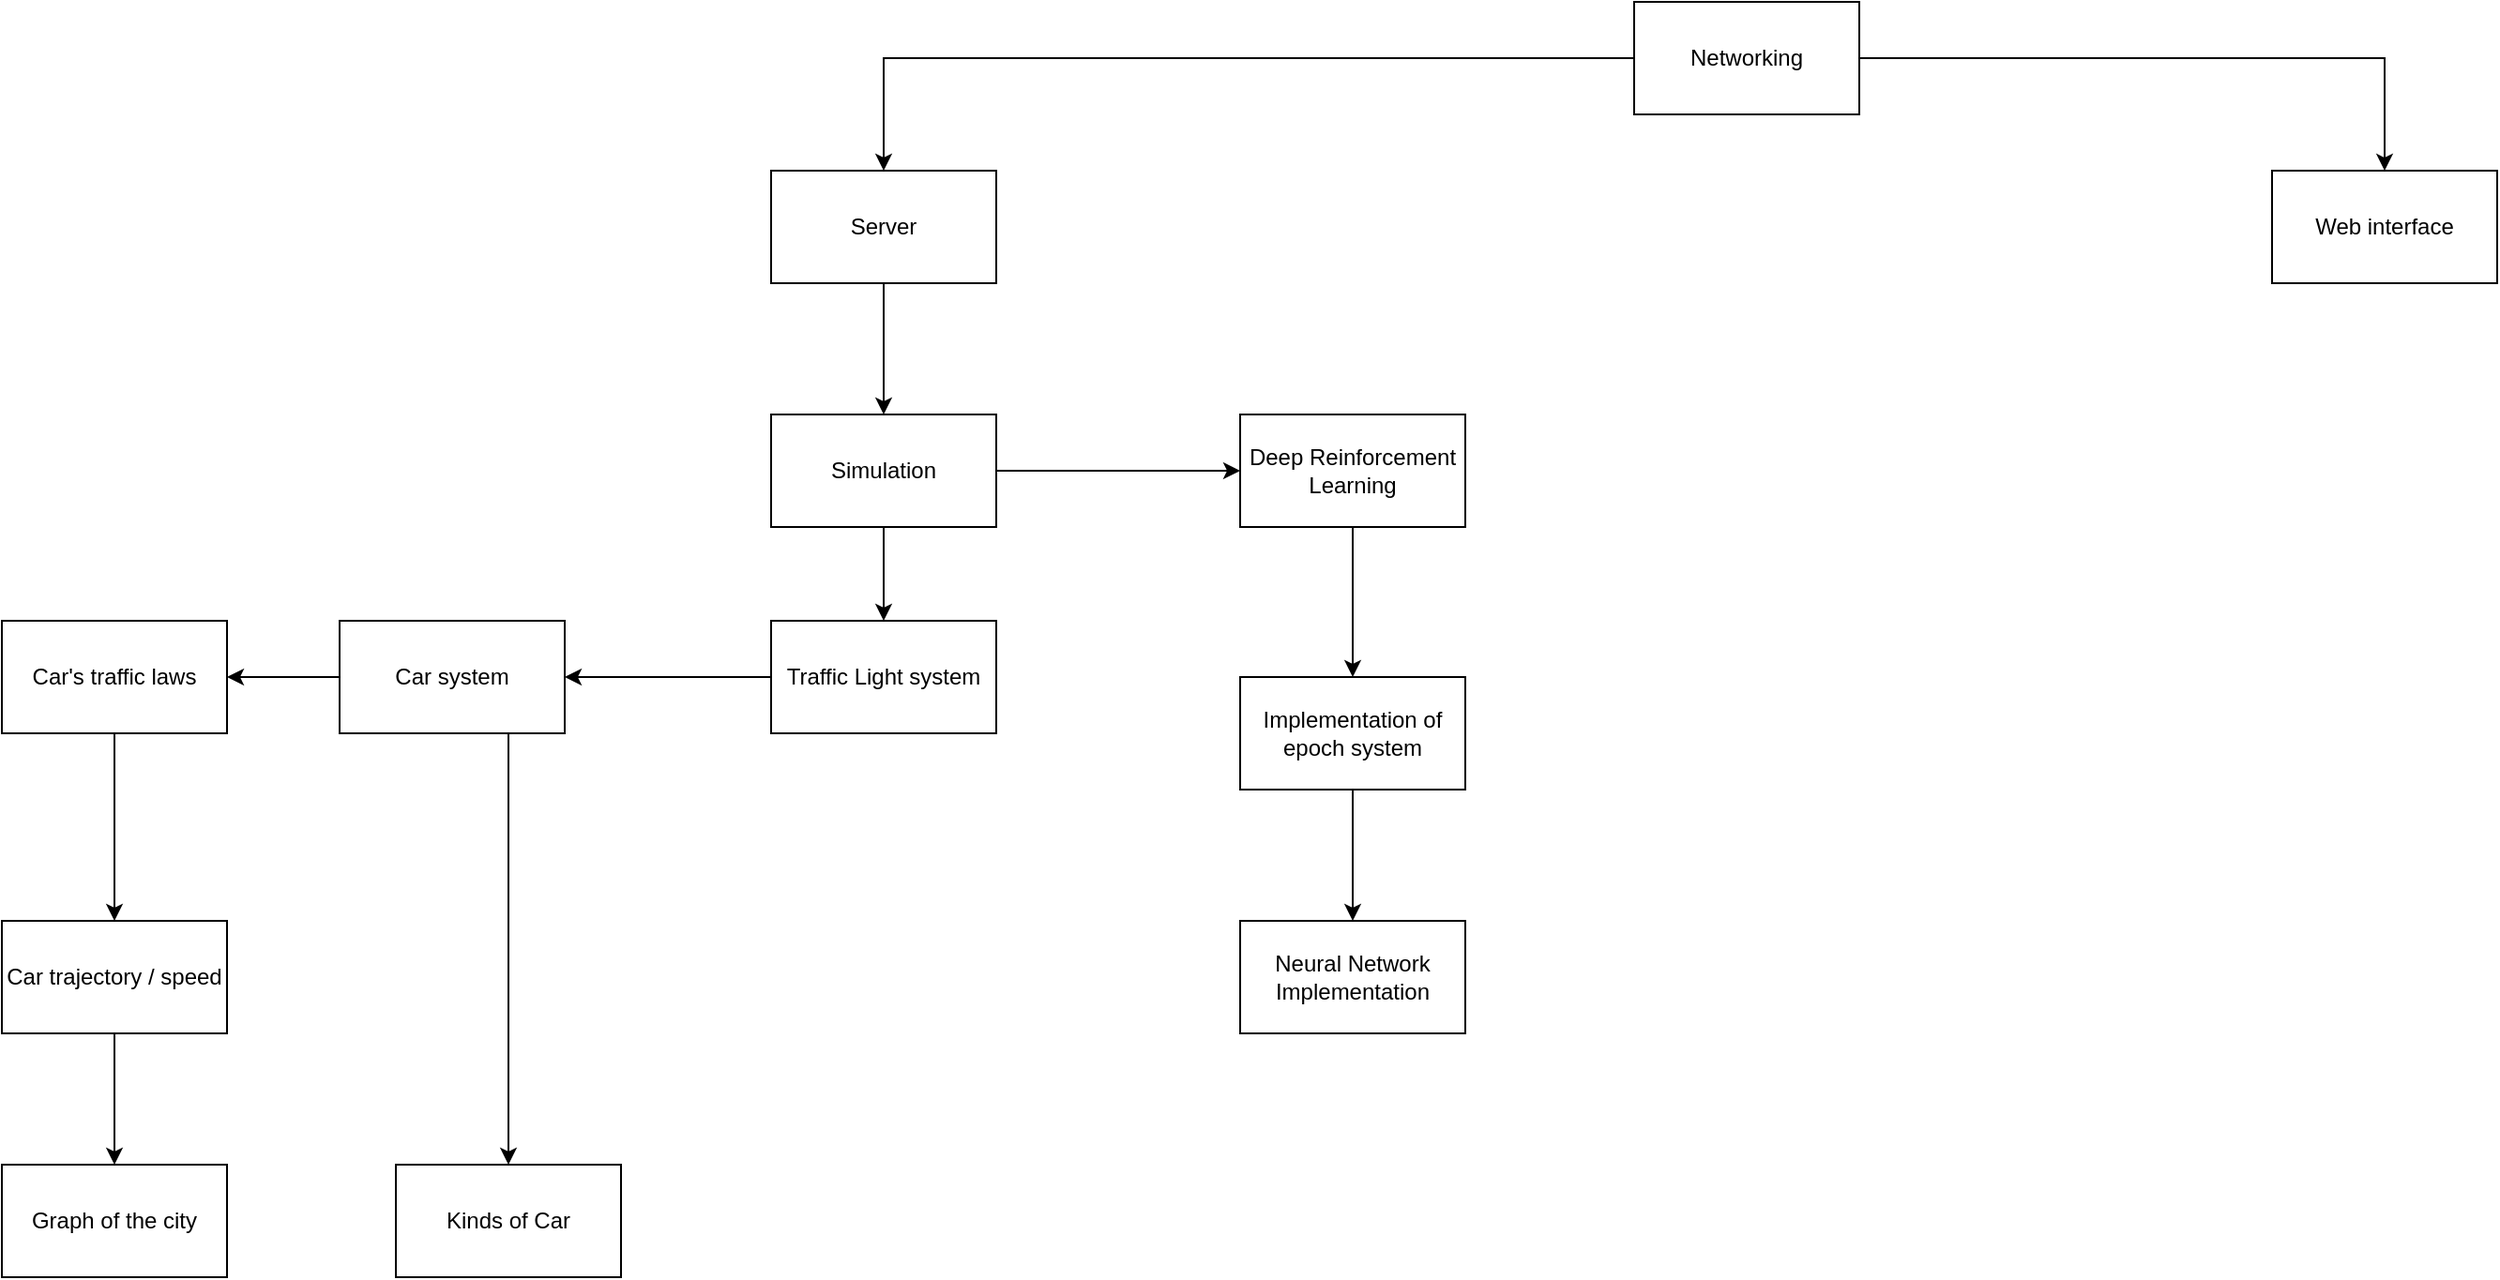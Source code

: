 <mxfile version="14.9.6" type="github">
  <diagram id="tw1KVGJCEJH6XealNRDl" name="Page-1">
    <mxGraphModel dx="3327" dy="942" grid="1" gridSize="10" guides="1" tooltips="1" connect="1" arrows="1" fold="1" page="1" pageScale="1" pageWidth="1654" pageHeight="2336" math="0" shadow="0">
      <root>
        <mxCell id="0" />
        <mxCell id="1" parent="0" />
        <mxCell id="BJtlKTSVSHOVHCUKHhO6-4" style="edgeStyle=orthogonalEdgeStyle;rounded=0;orthogonalLoop=1;jettySize=auto;html=1;exitX=0.5;exitY=1;exitDx=0;exitDy=0;" edge="1" parent="1" source="BJtlKTSVSHOVHCUKHhO6-1" target="BJtlKTSVSHOVHCUKHhO6-3">
          <mxGeometry relative="1" as="geometry" />
        </mxCell>
        <mxCell id="BJtlKTSVSHOVHCUKHhO6-1" value="Server" style="rounded=0;whiteSpace=wrap;html=1;" vertex="1" parent="1">
          <mxGeometry x="190" y="390" width="120" height="60" as="geometry" />
        </mxCell>
        <mxCell id="BJtlKTSVSHOVHCUKHhO6-2" value="Web interface" style="rounded=0;whiteSpace=wrap;html=1;" vertex="1" parent="1">
          <mxGeometry x="990" y="390" width="120" height="60" as="geometry" />
        </mxCell>
        <mxCell id="BJtlKTSVSHOVHCUKHhO6-10" style="edgeStyle=orthogonalEdgeStyle;rounded=0;orthogonalLoop=1;jettySize=auto;html=1;exitX=1;exitY=0.5;exitDx=0;exitDy=0;entryX=0;entryY=0.5;entryDx=0;entryDy=0;" edge="1" parent="1" source="BJtlKTSVSHOVHCUKHhO6-3" target="BJtlKTSVSHOVHCUKHhO6-9">
          <mxGeometry relative="1" as="geometry">
            <mxPoint x="440" y="550" as="targetPoint" />
          </mxGeometry>
        </mxCell>
        <mxCell id="BJtlKTSVSHOVHCUKHhO6-20" style="edgeStyle=orthogonalEdgeStyle;rounded=0;orthogonalLoop=1;jettySize=auto;html=1;exitX=0;exitY=0.5;exitDx=0;exitDy=0;entryX=1;entryY=0.5;entryDx=0;entryDy=0;" edge="1" parent="1" source="BJtlKTSVSHOVHCUKHhO6-31" target="BJtlKTSVSHOVHCUKHhO6-11">
          <mxGeometry relative="1" as="geometry" />
        </mxCell>
        <mxCell id="BJtlKTSVSHOVHCUKHhO6-32" style="edgeStyle=orthogonalEdgeStyle;rounded=0;orthogonalLoop=1;jettySize=auto;html=1;exitX=0.5;exitY=1;exitDx=0;exitDy=0;" edge="1" parent="1" source="BJtlKTSVSHOVHCUKHhO6-3" target="BJtlKTSVSHOVHCUKHhO6-31">
          <mxGeometry relative="1" as="geometry" />
        </mxCell>
        <mxCell id="BJtlKTSVSHOVHCUKHhO6-3" value="Simulation" style="rounded=0;whiteSpace=wrap;html=1;" vertex="1" parent="1">
          <mxGeometry x="190" y="520" width="120" height="60" as="geometry" />
        </mxCell>
        <mxCell id="BJtlKTSVSHOVHCUKHhO6-5" value="Graph of the city" style="rounded=0;whiteSpace=wrap;html=1;" vertex="1" parent="1">
          <mxGeometry x="-220" y="920" width="120" height="60" as="geometry" />
        </mxCell>
        <mxCell id="BJtlKTSVSHOVHCUKHhO6-26" style="edgeStyle=orthogonalEdgeStyle;rounded=0;orthogonalLoop=1;jettySize=auto;html=1;exitX=0.5;exitY=1;exitDx=0;exitDy=0;entryX=0.5;entryY=0;entryDx=0;entryDy=0;" edge="1" parent="1" source="BJtlKTSVSHOVHCUKHhO6-7" target="BJtlKTSVSHOVHCUKHhO6-5">
          <mxGeometry relative="1" as="geometry" />
        </mxCell>
        <mxCell id="BJtlKTSVSHOVHCUKHhO6-7" value="Car trajectory / speed" style="rounded=0;whiteSpace=wrap;html=1;" vertex="1" parent="1">
          <mxGeometry x="-220" y="790" width="120" height="60" as="geometry" />
        </mxCell>
        <mxCell id="BJtlKTSVSHOVHCUKHhO6-28" style="edgeStyle=orthogonalEdgeStyle;rounded=0;orthogonalLoop=1;jettySize=auto;html=1;exitX=0.5;exitY=1;exitDx=0;exitDy=0;" edge="1" parent="1" source="BJtlKTSVSHOVHCUKHhO6-9" target="BJtlKTSVSHOVHCUKHhO6-27">
          <mxGeometry relative="1" as="geometry" />
        </mxCell>
        <mxCell id="BJtlKTSVSHOVHCUKHhO6-9" value="Deep Reinforcement Learning" style="rounded=0;whiteSpace=wrap;html=1;" vertex="1" parent="1">
          <mxGeometry x="440" y="520" width="120" height="60" as="geometry" />
        </mxCell>
        <mxCell id="BJtlKTSVSHOVHCUKHhO6-14" style="edgeStyle=orthogonalEdgeStyle;rounded=0;orthogonalLoop=1;jettySize=auto;html=1;exitX=0.75;exitY=1;exitDx=0;exitDy=0;" edge="1" parent="1" source="BJtlKTSVSHOVHCUKHhO6-11" target="BJtlKTSVSHOVHCUKHhO6-13">
          <mxGeometry relative="1" as="geometry" />
        </mxCell>
        <mxCell id="BJtlKTSVSHOVHCUKHhO6-33" style="edgeStyle=orthogonalEdgeStyle;rounded=0;orthogonalLoop=1;jettySize=auto;html=1;exitX=0;exitY=0.5;exitDx=0;exitDy=0;entryX=1;entryY=0.5;entryDx=0;entryDy=0;" edge="1" parent="1" source="BJtlKTSVSHOVHCUKHhO6-11" target="BJtlKTSVSHOVHCUKHhO6-22">
          <mxGeometry relative="1" as="geometry" />
        </mxCell>
        <mxCell id="BJtlKTSVSHOVHCUKHhO6-11" value="Car system" style="rounded=0;whiteSpace=wrap;html=1;" vertex="1" parent="1">
          <mxGeometry x="-40" y="630" width="120" height="60" as="geometry" />
        </mxCell>
        <mxCell id="BJtlKTSVSHOVHCUKHhO6-13" value="Kinds of Car" style="rounded=0;whiteSpace=wrap;html=1;" vertex="1" parent="1">
          <mxGeometry x="-10" y="920" width="120" height="60" as="geometry" />
        </mxCell>
        <mxCell id="BJtlKTSVSHOVHCUKHhO6-17" style="edgeStyle=orthogonalEdgeStyle;rounded=0;orthogonalLoop=1;jettySize=auto;html=1;exitX=0;exitY=0.5;exitDx=0;exitDy=0;entryX=0.5;entryY=0;entryDx=0;entryDy=0;" edge="1" parent="1" source="BJtlKTSVSHOVHCUKHhO6-16" target="BJtlKTSVSHOVHCUKHhO6-1">
          <mxGeometry relative="1" as="geometry" />
        </mxCell>
        <mxCell id="BJtlKTSVSHOVHCUKHhO6-18" style="edgeStyle=orthogonalEdgeStyle;rounded=0;orthogonalLoop=1;jettySize=auto;html=1;exitX=1;exitY=0.5;exitDx=0;exitDy=0;entryX=0.5;entryY=0;entryDx=0;entryDy=0;" edge="1" parent="1" source="BJtlKTSVSHOVHCUKHhO6-16" target="BJtlKTSVSHOVHCUKHhO6-2">
          <mxGeometry relative="1" as="geometry" />
        </mxCell>
        <mxCell id="BJtlKTSVSHOVHCUKHhO6-16" value="Networking" style="rounded=0;whiteSpace=wrap;html=1;" vertex="1" parent="1">
          <mxGeometry x="650" y="300" width="120" height="60" as="geometry" />
        </mxCell>
        <mxCell id="BJtlKTSVSHOVHCUKHhO6-25" style="edgeStyle=orthogonalEdgeStyle;rounded=0;orthogonalLoop=1;jettySize=auto;html=1;exitX=0.5;exitY=1;exitDx=0;exitDy=0;entryX=0.5;entryY=0;entryDx=0;entryDy=0;" edge="1" parent="1" source="BJtlKTSVSHOVHCUKHhO6-22" target="BJtlKTSVSHOVHCUKHhO6-7">
          <mxGeometry relative="1" as="geometry" />
        </mxCell>
        <mxCell id="BJtlKTSVSHOVHCUKHhO6-22" value="Car&#39;s traffic laws" style="rounded=0;whiteSpace=wrap;html=1;" vertex="1" parent="1">
          <mxGeometry x="-220" y="630" width="120" height="60" as="geometry" />
        </mxCell>
        <mxCell id="BJtlKTSVSHOVHCUKHhO6-30" style="edgeStyle=orthogonalEdgeStyle;rounded=0;orthogonalLoop=1;jettySize=auto;html=1;exitX=0.5;exitY=1;exitDx=0;exitDy=0;" edge="1" parent="1" source="BJtlKTSVSHOVHCUKHhO6-27" target="BJtlKTSVSHOVHCUKHhO6-29">
          <mxGeometry relative="1" as="geometry" />
        </mxCell>
        <mxCell id="BJtlKTSVSHOVHCUKHhO6-27" value="Implementation of epoch system" style="rounded=0;whiteSpace=wrap;html=1;" vertex="1" parent="1">
          <mxGeometry x="440" y="660" width="120" height="60" as="geometry" />
        </mxCell>
        <mxCell id="BJtlKTSVSHOVHCUKHhO6-29" value="Neural Network Implementation" style="rounded=0;whiteSpace=wrap;html=1;" vertex="1" parent="1">
          <mxGeometry x="440" y="790" width="120" height="60" as="geometry" />
        </mxCell>
        <mxCell id="BJtlKTSVSHOVHCUKHhO6-31" value="Traffic Light system" style="rounded=0;whiteSpace=wrap;html=1;" vertex="1" parent="1">
          <mxGeometry x="190" y="630" width="120" height="60" as="geometry" />
        </mxCell>
      </root>
    </mxGraphModel>
  </diagram>
</mxfile>
